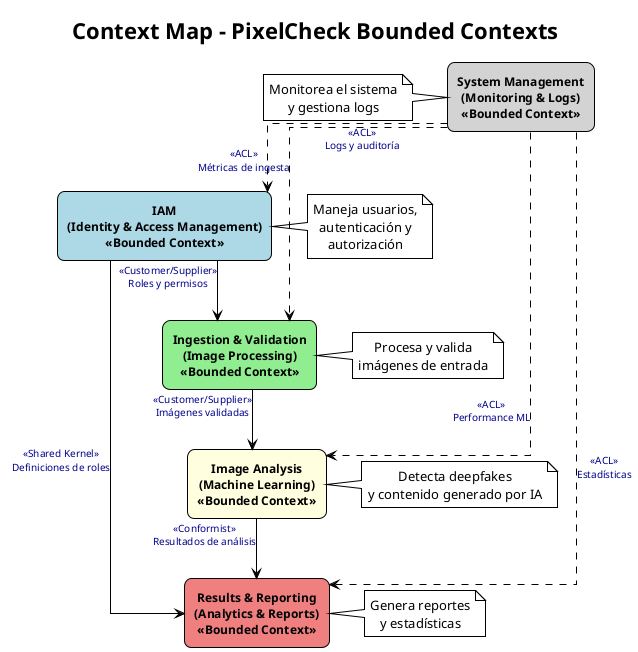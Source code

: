 @startuml
!theme plain
skinparam rectangle {
  BackgroundColor White
  BorderColor Black
  RoundCorner 15
  FontSize 12
  FontStyle bold
}

skinparam arrow {
  Color Black
  FontSize 10
  FontColor DarkBlue
}

skinparam linetype ortho
skinparam defaultTextAlignment center
skinparam wrapWidth 200
skinparam maxMessageSize 150

title Context Map - PixelCheck Bounded Contexts

rectangle "IAM\n(Identity & Access Management)\n<<Bounded Context>>" as IAM #LightBlue {
}

rectangle "Ingestion & Validation\n(Image Processing)\n<<Bounded Context>>" as ING #LightGreen {
}

rectangle "Image Analysis\n(Machine Learning)\n<<Bounded Context>>" as ML #LightYellow {
}

rectangle "Results & Reporting\n(Analytics & Reports)\n<<Bounded Context>>" as REP #LightCoral {
}

rectangle "System Management\n(Monitoring & Logs)\n<<Bounded Context>>" as SYS #LightGray {
}

' Relaciones principales
IAM -down-> ING : <<Customer/Supplier>>\nRoles y permisos
ING -down-> ML : <<Customer/Supplier>>\nImágenes validadas
ML -down-> REP : <<Conformist>>\nResultados de análisis
IAM -right-> REP : <<Shared Kernel>>\nDefiniciones de roles

' Relaciones del sistema de monitoreo
SYS -[dashed]-> IAM : <<ACL>>\nLogs y auditoría
SYS -[dashed]-> ING : <<ACL>>\nMétricas de ingesta
SYS -[dashed]-> ML : <<ACL>>\nPerformance ML
SYS -[dashed]-> REP : <<ACL>>\nEstadísticas

' Notas explicativas
note right of IAM : Maneja usuarios,\nautenticación y\nautorización
note right of ING : Procesa y valida\nimágenes de entrada
note right of ML : Detecta deepfakes\ny contenido generado por IA
note right of REP : Genera reportes\ny estadísticas
note left of SYS : Monitorea el sistema\ny gestiona logs

@enduml
